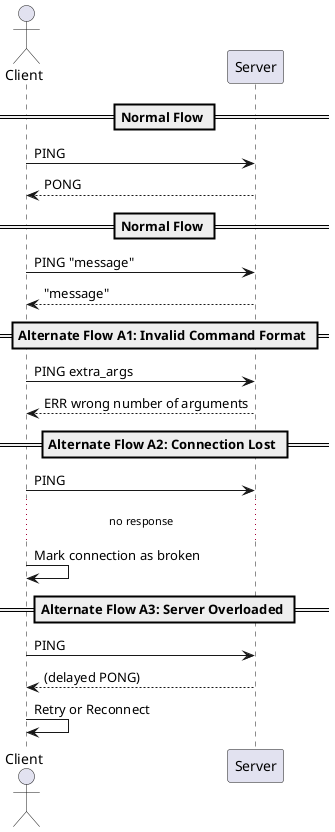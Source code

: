@startuml
actor Client
participant Server

== Normal Flow ==
Client -> Server: PING
Server --> Client: PONG
== Normal Flow ==

Client -> Server: PING "message"
Server --> Client: "message"
== Alternate Flow A1: Invalid Command Format ==
Client -> Server: PING extra_args
Server --> Client: ERR wrong number of arguments

== Alternate Flow A2: Connection Lost ==
Client -> Server: PING
... no response ...
Client -> Client: Mark connection as broken

== Alternate Flow A3: Server Overloaded ==
Client -> Server: PING
Server --> Client: (delayed PONG)
Client -> Client: Retry or Reconnect
@enduml
